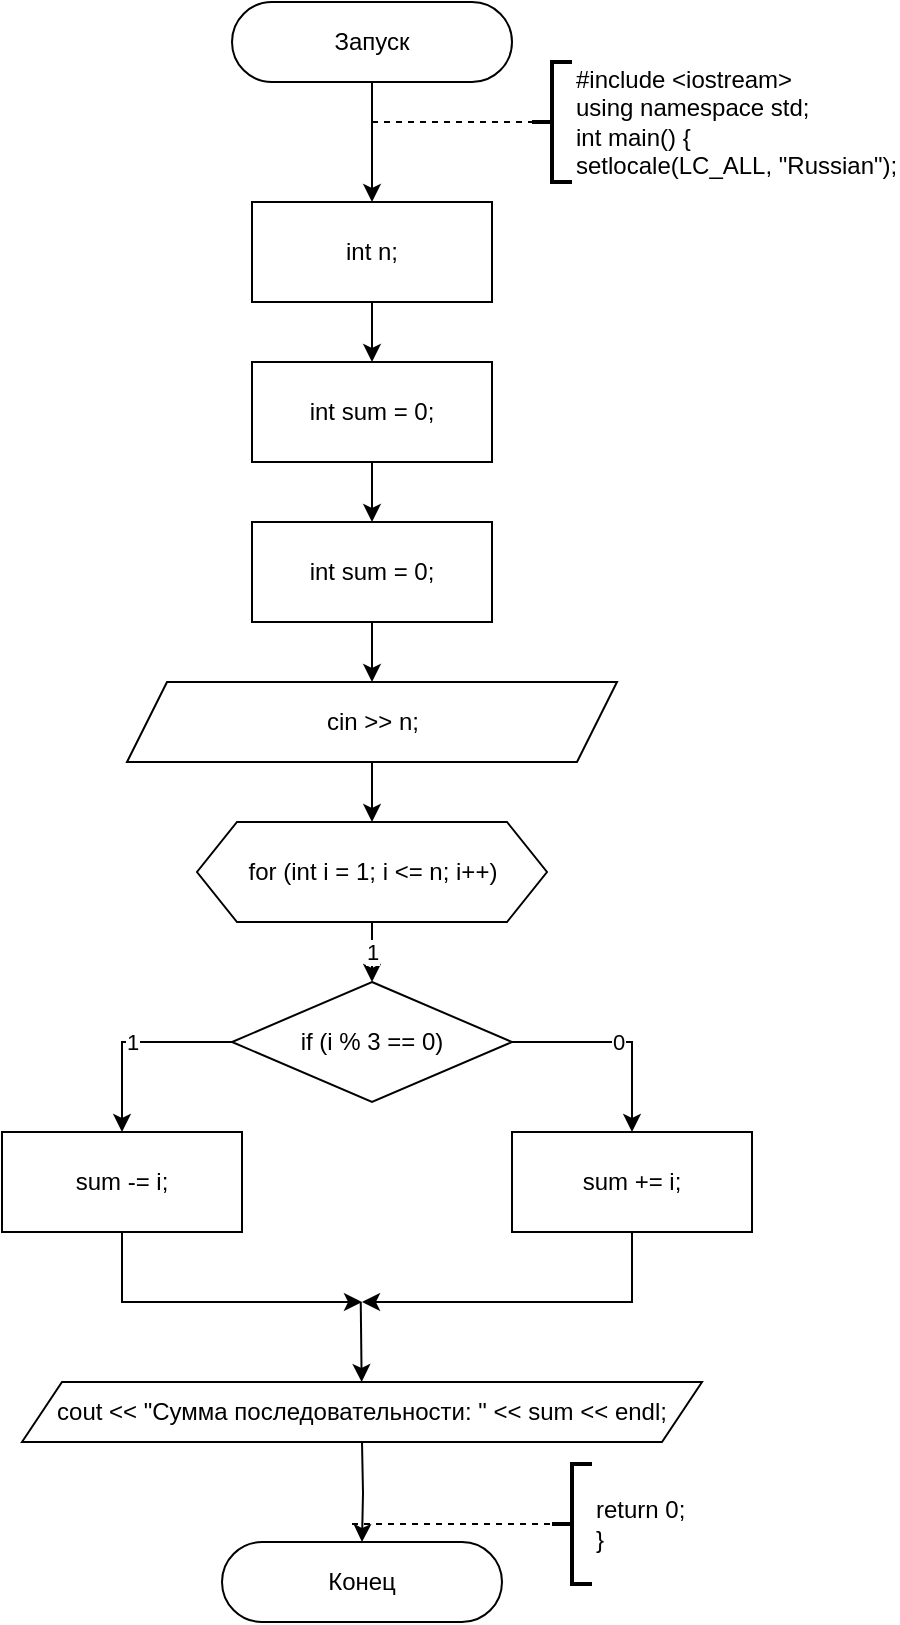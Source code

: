 <mxfile version="13.9.9" type="device"><diagram id="xlsBjBhl1n0dOvLUXHpR" name="Страница 1"><mxGraphModel dx="852" dy="494" grid="1" gridSize="10" guides="1" tooltips="1" connect="0" arrows="1" fold="1" page="1" pageScale="1" pageWidth="827" pageHeight="1169" math="0" shadow="0"><root><mxCell id="0"/><mxCell id="1" parent="0"/><mxCell id="2" style="edgeStyle=orthogonalEdgeStyle;rounded=0;orthogonalLoop=1;jettySize=auto;html=1;" parent="1" source="3" target="4" edge="1"><mxGeometry relative="1" as="geometry"/></mxCell><mxCell id="3" value="Запуск" style="rounded=1;whiteSpace=wrap;html=1;arcSize=50;" parent="1" vertex="1"><mxGeometry x="305" y="20" width="140" height="40" as="geometry"/></mxCell><mxCell id="195" style="edgeStyle=none;html=1;" parent="1" source="4" edge="1"><mxGeometry relative="1" as="geometry"><mxPoint x="375" y="200" as="targetPoint"/></mxGeometry></mxCell><mxCell id="4" value="int n;" style="rounded=0;whiteSpace=wrap;html=1;" parent="1" vertex="1"><mxGeometry x="315" y="120" width="120" height="50" as="geometry"/></mxCell><mxCell id="5" value="#include &amp;lt;iostream&amp;gt;&lt;br&gt;using namespace std;&lt;br&gt;int main() {&lt;br&gt;setlocale(LC_ALL, &quot;Russian&quot;);" style="strokeWidth=2;html=1;shape=mxgraph.flowchart.annotation_2;align=left;labelPosition=right;pointerEvents=1;" parent="1" vertex="1"><mxGeometry x="455" y="50" width="20" height="60" as="geometry"/></mxCell><mxCell id="6" value="" style="endArrow=none;dashed=1;html=1;entryX=0;entryY=0.5;entryDx=0;entryDy=0;entryPerimeter=0;" parent="1" target="5" edge="1"><mxGeometry width="50" height="50" relative="1" as="geometry"><mxPoint x="375" y="80" as="sourcePoint"/><mxPoint x="465" y="70" as="targetPoint"/></mxGeometry></mxCell><mxCell id="7" value="Конец" style="rounded=1;whiteSpace=wrap;html=1;arcSize=50;" parent="1" vertex="1"><mxGeometry x="300" y="790" width="140" height="40" as="geometry"/></mxCell><mxCell id="10" value="return 0;&lt;br&gt;}" style="strokeWidth=2;html=1;shape=mxgraph.flowchart.annotation_2;align=left;labelPosition=right;pointerEvents=1;" parent="1" vertex="1"><mxGeometry x="465" y="751" width="20" height="60" as="geometry"/></mxCell><mxCell id="11" value="" style="endArrow=none;dashed=1;html=1;entryX=0;entryY=0.5;entryDx=0;entryDy=0;entryPerimeter=0;" parent="1" edge="1"><mxGeometry width="50" height="50" relative="1" as="geometry"><mxPoint x="365" y="781" as="sourcePoint"/><mxPoint x="465" y="781" as="targetPoint"/></mxGeometry></mxCell><mxCell id="179" style="edgeStyle=orthogonalEdgeStyle;rounded=0;html=1;entryX=0.5;entryY=0;entryDx=0;entryDy=0;" parent="1" target="7" edge="1"><mxGeometry relative="1" as="geometry"><mxPoint x="370" y="740" as="sourcePoint"/></mxGeometry></mxCell><mxCell id="236" style="edgeStyle=none;html=1;" parent="1" source="234" edge="1"><mxGeometry relative="1" as="geometry"><mxPoint x="375" y="280" as="targetPoint"/></mxGeometry></mxCell><mxCell id="234" value="int sum = 0;" style="rounded=0;whiteSpace=wrap;html=1;" parent="1" vertex="1"><mxGeometry x="315" y="200" width="120" height="50" as="geometry"/></mxCell><mxCell id="248" value="" style="edgeStyle=none;html=1;" parent="1" target="247" edge="1"><mxGeometry relative="1" as="geometry"><mxPoint x="375" y="320" as="sourcePoint"/></mxGeometry></mxCell><mxCell id="254" value="" style="edgeStyle=none;html=1;rounded=0;" parent="1" source="247" target="253" edge="1"><mxGeometry relative="1" as="geometry"/></mxCell><mxCell id="247" value="cin &amp;gt;&amp;gt; n;" style="shape=parallelogram;perimeter=parallelogramPerimeter;whiteSpace=wrap;html=1;fixedSize=1;" parent="1" vertex="1"><mxGeometry x="252.5" y="360" width="245" height="40" as="geometry"/></mxCell><mxCell id="252" value="int sum = 0;" style="rounded=0;whiteSpace=wrap;html=1;" parent="1" vertex="1"><mxGeometry x="315" y="280" width="120" height="50" as="geometry"/></mxCell><mxCell id="256" value="1" style="edgeStyle=orthogonalEdgeStyle;rounded=0;html=1;" parent="1" source="253" target="255" edge="1"><mxGeometry relative="1" as="geometry"/></mxCell><mxCell id="253" value="for (int i = 1; i &lt;= n; i++)" style="shape=hexagon;perimeter=hexagonPerimeter2;whiteSpace=wrap;html=1;fixedSize=1;" parent="1" vertex="1"><mxGeometry x="287.5" y="430" width="175" height="50" as="geometry"/></mxCell><mxCell id="261" value="1" style="edgeStyle=orthogonalEdgeStyle;rounded=0;html=1;" parent="1" source="255" target="257" edge="1"><mxGeometry relative="1" as="geometry"><Array as="points"><mxPoint x="250" y="540"/></Array></mxGeometry></mxCell><mxCell id="262" value="0" style="edgeStyle=orthogonalEdgeStyle;rounded=0;html=1;" parent="1" source="255" target="258" edge="1"><mxGeometry relative="1" as="geometry"><Array as="points"><mxPoint x="505" y="540"/></Array></mxGeometry></mxCell><mxCell id="255" value="if (i % 3 == 0)" style="rhombus;whiteSpace=wrap;html=1;" parent="1" vertex="1"><mxGeometry x="305" y="510" width="140" height="60" as="geometry"/></mxCell><mxCell id="267" style="edgeStyle=orthogonalEdgeStyle;rounded=0;html=1;" parent="1" source="257" edge="1"><mxGeometry relative="1" as="geometry"><mxPoint x="370" y="670" as="targetPoint"/><Array as="points"><mxPoint x="250" y="670"/></Array></mxGeometry></mxCell><mxCell id="257" value="sum -= i;" style="rounded=0;whiteSpace=wrap;html=1;" parent="1" vertex="1"><mxGeometry x="190" y="585" width="120" height="50" as="geometry"/></mxCell><mxCell id="266" style="edgeStyle=orthogonalEdgeStyle;rounded=0;html=1;" parent="1" source="258" edge="1"><mxGeometry relative="1" as="geometry"><mxPoint x="370" y="670" as="targetPoint"/><Array as="points"><mxPoint x="505" y="670"/></Array></mxGeometry></mxCell><mxCell id="258" value="sum += i;" style="rounded=0;whiteSpace=wrap;html=1;" parent="1" vertex="1"><mxGeometry x="445" y="585" width="120" height="50" as="geometry"/></mxCell><mxCell id="263" value="cout &lt;&lt; &quot;Сумма последовательности: &quot; &lt;&lt; sum &lt;&lt; endl;" style="shape=parallelogram;perimeter=parallelogramPerimeter;whiteSpace=wrap;html=1;fixedSize=1;" parent="1" vertex="1"><mxGeometry x="200" y="710" width="340" height="30" as="geometry"/></mxCell><mxCell id="268" value="" style="endArrow=classic;html=1;" parent="1" target="263" edge="1"><mxGeometry width="50" height="50" relative="1" as="geometry"><mxPoint x="369.37" y="670" as="sourcePoint"/><mxPoint x="394.37" y="590" as="targetPoint"/></mxGeometry></mxCell></root></mxGraphModel></diagram></mxfile>